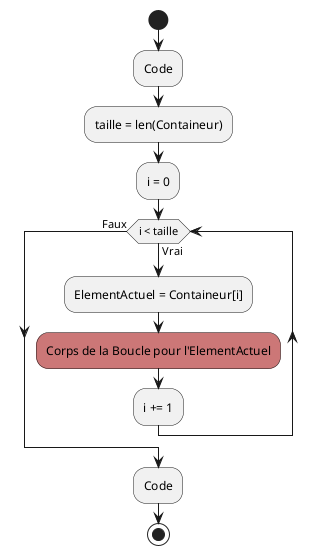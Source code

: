 @startuml

start

:Code;

:taille = len(Containeur);
:i = 0;
while (i < taille) is (Vrai)
  :ElementActuel = Containeur[i];
  #CC7777:Corps de la Boucle pour l'ElementActuel;
  :i += 1;
endwhile (Faux)

:Code;

stop

@enduml
